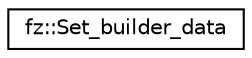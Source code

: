 digraph "Graphical Class Hierarchy"
{
 // LATEX_PDF_SIZE
  edge [fontname="Helvetica",fontsize="10",labelfontname="Helvetica",labelfontsize="10"];
  node [fontname="Helvetica",fontsize="10",shape=record];
  rankdir="LR";
  Node0 [label="fz::Set_builder_data",height=0.2,width=0.4,color="black", fillcolor="white", style="filled",URL="$structfz_1_1Set__builder__data.html",tooltip="Data structure that specifies Node grouping categories."];
}
